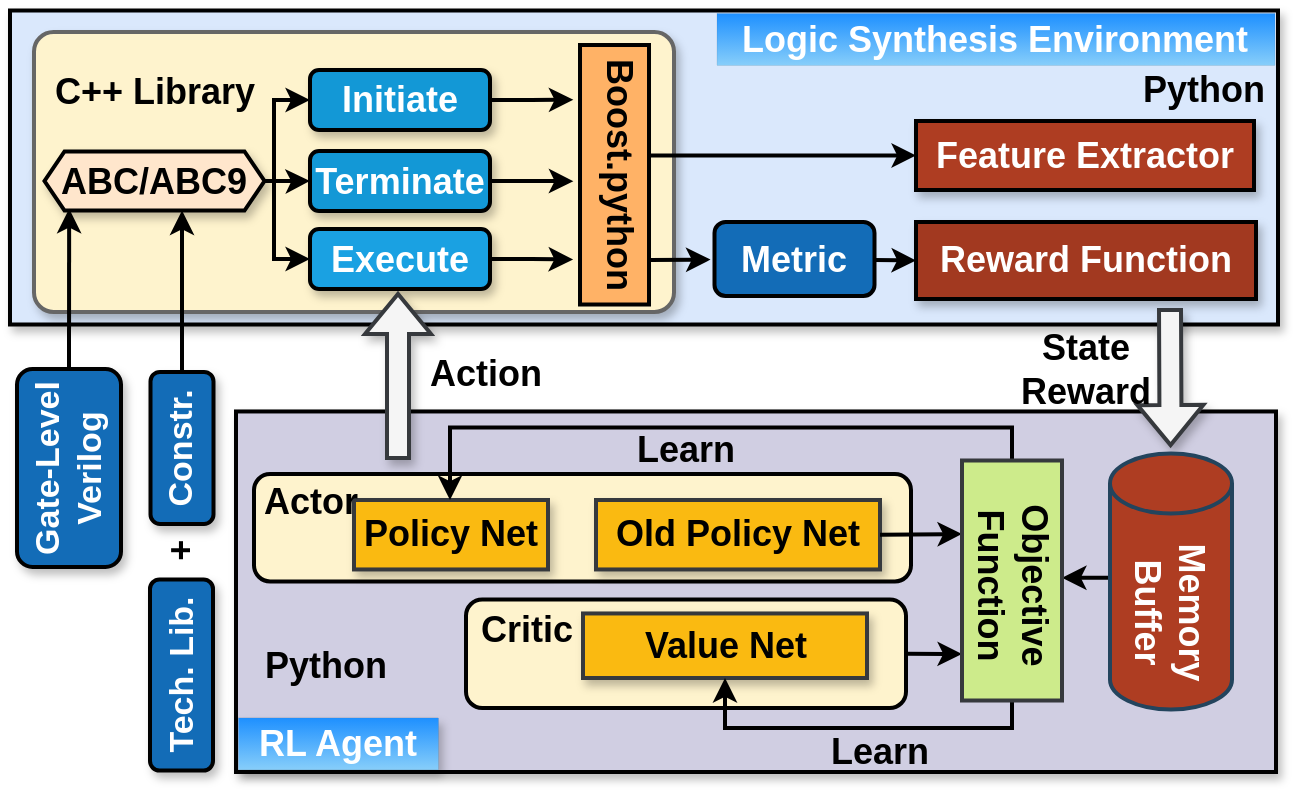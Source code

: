 <mxfile version="26.0.2">
  <diagram name="第 1 页" id="y6g35xjj4APtBhoC3D7p">
    <mxGraphModel dx="909" dy="500" grid="1" gridSize="10" guides="1" tooltips="1" connect="1" arrows="1" fold="1" page="1" pageScale="1" pageWidth="655" pageHeight="420" math="0" shadow="0">
      <root>
        <mxCell id="0" />
        <mxCell id="1" parent="0" />
        <mxCell id="uOctNLvVrp7-WB9e10jX-1" value="&lt;font color=&quot;#ffffff&quot;&gt;&lt;b style=&quot;font-size: 17px;&quot;&gt;&lt;font style=&quot;font-size: 17px;&quot;&gt;Gate-&lt;/font&gt;&lt;/b&gt;&lt;b style=&quot;font-size: 17px; background-color: initial;&quot;&gt;Level&lt;/b&gt;&lt;/font&gt;&lt;div style=&quot;font-size: 17px;&quot;&gt;&lt;div&gt;&lt;b&gt;&lt;font color=&quot;#ffffff&quot; style=&quot;font-size: 17px;&quot;&gt;Verilog&lt;/font&gt;&lt;/b&gt;&lt;/div&gt;&lt;/div&gt;" style="rounded=1;whiteSpace=wrap;html=1;fillColor=#136cb7;strokeColor=#000000;strokeWidth=2;shadow=1;rotation=-90;" parent="1" vertex="1">
          <mxGeometry x="-8" y="210" width="99" height="52" as="geometry" />
        </mxCell>
        <mxCell id="uOctNLvVrp7-WB9e10jX-2" value="" style="rounded=0;whiteSpace=wrap;html=1;fillColor=#dae8fc;strokeColor=#000000;strokeWidth=2;shadow=1;" parent="1" vertex="1">
          <mxGeometry x="12" y="7.25" width="634" height="157" as="geometry" />
        </mxCell>
        <mxCell id="uOctNLvVrp7-WB9e10jX-3" value="&lt;b style=&quot;&quot;&gt;&lt;font color=&quot;#ffffff&quot; style=&quot;font-size: 18px;&quot;&gt;Feature Extractor&lt;/font&gt;&lt;/b&gt;" style="rounded=0;whiteSpace=wrap;html=1;fillColor=#ae3d22;strokeColor=#000000;strokeWidth=2;shadow=1;" parent="1" vertex="1">
          <mxGeometry x="465" y="62.5" width="169" height="34.5" as="geometry" />
        </mxCell>
        <mxCell id="mRqJrL3Eu6v0HynvB5B--16" style="rounded=0;orthogonalLoop=1;jettySize=auto;html=1;entryX=0;entryY=0.5;entryDx=0;entryDy=0;strokeWidth=2;" parent="1" source="uOctNLvVrp7-WB9e10jX-5" target="uOctNLvVrp7-WB9e10jX-6" edge="1">
          <mxGeometry relative="1" as="geometry" />
        </mxCell>
        <mxCell id="uOctNLvVrp7-WB9e10jX-5" value="&lt;font color=&quot;#ffffff&quot; size=&quot;1&quot; style=&quot;&quot;&gt;&lt;b style=&quot;font-size: 18px;&quot;&gt;Metric&lt;/b&gt;&lt;/font&gt;" style="rounded=1;whiteSpace=wrap;html=1;fillColor=#136cb7;strokeColor=#000000;strokeWidth=2;" parent="1" vertex="1">
          <mxGeometry x="364.25" y="113" width="80" height="37" as="geometry" />
        </mxCell>
        <mxCell id="uOctNLvVrp7-WB9e10jX-6" value="&lt;b style=&quot;&quot;&gt;&lt;font color=&quot;#ffffff&quot; style=&quot;font-size: 18px;&quot;&gt;Reward Function&lt;/font&gt;&lt;/b&gt;" style="rounded=0;whiteSpace=wrap;html=1;fillColor=#A23920;strokeColor=#000000;strokeWidth=2;shadow=1;" parent="1" vertex="1">
          <mxGeometry x="465" y="113" width="170" height="38.5" as="geometry" />
        </mxCell>
        <mxCell id="uOctNLvVrp7-WB9e10jX-21" value="" style="rounded=0;whiteSpace=wrap;html=1;fillColor=#d0cee2;strokeColor=#000000;strokeWidth=2;shadow=1;" parent="1" vertex="1">
          <mxGeometry x="125" y="207.73" width="520" height="180.27" as="geometry" />
        </mxCell>
        <mxCell id="uOctNLvVrp7-WB9e10jX-23" value="&lt;font color=&quot;#ffffff&quot; size=&quot;1&quot; style=&quot;&quot;&gt;&lt;b style=&quot;font-size: 18px;&quot;&gt;RL Agent&lt;/b&gt;&lt;/font&gt;" style="text;html=1;align=center;verticalAlign=middle;whiteSpace=wrap;rounded=0;fillColor=#1E90FF;strokeColor=#36393d;strokeWidth=0;shadow=1;gradientColor=#87CEFA;" parent="1" vertex="1">
          <mxGeometry x="126" y="360.73" width="100" height="26" as="geometry" />
        </mxCell>
        <mxCell id="uOctNLvVrp7-WB9e10jX-24" value="" style="rounded=1;whiteSpace=wrap;html=1;strokeWidth=2;fillColor=#fef3cd;" parent="1" vertex="1">
          <mxGeometry x="134" y="239" width="328.5" height="53.73" as="geometry" />
        </mxCell>
        <mxCell id="uOctNLvVrp7-WB9e10jX-27" value="&lt;b style=&quot;&quot;&gt;&lt;font style=&quot;font-size: 18px;&quot;&gt;Policy Net&lt;/font&gt;&lt;/b&gt;" style="rounded=0;whiteSpace=wrap;html=1;fillColor=#faba11;strokeColor=#36393d;strokeWidth=2;shadow=1;" parent="1" vertex="1">
          <mxGeometry x="184" y="252" width="97" height="34.73" as="geometry" />
        </mxCell>
        <mxCell id="uOctNLvVrp7-WB9e10jX-28" value="&lt;b style=&quot;&quot;&gt;&lt;font style=&quot;font-size: 18px;&quot;&gt;Old Policy Net&lt;/font&gt;&lt;/b&gt;" style="rounded=0;whiteSpace=wrap;html=1;fillColor=#faba11;strokeColor=#36393d;strokeWidth=2;shadow=1;" parent="1" vertex="1">
          <mxGeometry x="305" y="252" width="142" height="34.73" as="geometry" />
        </mxCell>
        <mxCell id="uOctNLvVrp7-WB9e10jX-30" value="" style="rounded=1;whiteSpace=wrap;html=1;strokeWidth=2;fillColor=#fef3cd;" parent="1" vertex="1">
          <mxGeometry x="240" y="301.73" width="220" height="54.27" as="geometry" />
        </mxCell>
        <mxCell id="uOctNLvVrp7-WB9e10jX-31" value="&lt;b style=&quot;&quot;&gt;&lt;font style=&quot;font-size: 18px;&quot;&gt;Value Net&lt;/font&gt;&lt;/b&gt;" style="rounded=0;whiteSpace=wrap;html=1;fillColor=#faba11;strokeColor=#36393d;strokeWidth=2;shadow=1;" parent="1" vertex="1">
          <mxGeometry x="298.5" y="308.73" width="142" height="32.27" as="geometry" />
        </mxCell>
        <mxCell id="uOctNLvVrp7-WB9e10jX-33" value="&lt;span style=&quot;font-size: 18px;&quot;&gt;&lt;b&gt;Actor&lt;/b&gt;&lt;/span&gt;" style="text;html=1;align=center;verticalAlign=middle;whiteSpace=wrap;rounded=0;" parent="1" vertex="1">
          <mxGeometry x="122" y="237.73" width="81" height="30" as="geometry" />
        </mxCell>
        <mxCell id="uOctNLvVrp7-WB9e10jX-34" value="&lt;span style=&quot;font-size: 18px;&quot;&gt;&lt;b&gt;Critic&lt;/b&gt;&lt;/span&gt;" style="text;html=1;align=center;verticalAlign=middle;whiteSpace=wrap;rounded=0;" parent="1" vertex="1">
          <mxGeometry x="230" y="301.73" width="81" height="30" as="geometry" />
        </mxCell>
        <mxCell id="uOctNLvVrp7-WB9e10jX-35" value="" style="endArrow=classic;html=1;rounded=0;strokeWidth=2;exitX=1;exitY=0.5;exitDx=0;exitDy=0;" parent="1" source="uOctNLvVrp7-WB9e10jX-28" edge="1">
          <mxGeometry width="50" height="50" relative="1" as="geometry">
            <mxPoint x="412" y="256.73" as="sourcePoint" />
            <mxPoint x="488" y="269" as="targetPoint" />
          </mxGeometry>
        </mxCell>
        <mxCell id="uOctNLvVrp7-WB9e10jX-36" value="" style="endArrow=classic;html=1;rounded=0;strokeWidth=2;exitX=1;exitY=0.5;exitDx=0;exitDy=0;" parent="1" source="uOctNLvVrp7-WB9e10jX-30" edge="1">
          <mxGeometry width="50" height="50" relative="1" as="geometry">
            <mxPoint x="451.3" y="352.73" as="sourcePoint" />
            <mxPoint x="488" y="329" as="targetPoint" />
          </mxGeometry>
        </mxCell>
        <mxCell id="uOctNLvVrp7-WB9e10jX-37" value="" style="endArrow=classic;html=1;rounded=0;strokeWidth=2;edgeStyle=orthogonalEdgeStyle;" parent="1" target="uOctNLvVrp7-WB9e10jX-27" edge="1">
          <mxGeometry width="50" height="50" relative="1" as="geometry">
            <mxPoint x="513" y="235.73" as="sourcePoint" />
            <mxPoint x="478.5" y="184.73" as="targetPoint" />
            <Array as="points">
              <mxPoint x="513" y="215.73" />
              <mxPoint x="232" y="215.73" />
            </Array>
          </mxGeometry>
        </mxCell>
        <mxCell id="uOctNLvVrp7-WB9e10jX-38" value="" style="endArrow=classic;html=1;rounded=0;strokeWidth=2;edgeStyle=orthogonalEdgeStyle;entryX=0.5;entryY=1;entryDx=0;entryDy=0;" parent="1" target="uOctNLvVrp7-WB9e10jX-31" edge="1">
          <mxGeometry width="50" height="50" relative="1" as="geometry">
            <mxPoint x="513" y="345.73" as="sourcePoint" />
            <mxPoint x="149.5" y="156.73" as="targetPoint" />
            <Array as="points">
              <mxPoint x="513" y="366" />
              <mxPoint x="370" y="366" />
            </Array>
          </mxGeometry>
        </mxCell>
        <mxCell id="uOctNLvVrp7-WB9e10jX-39" value="" style="endArrow=classic;html=1;rounded=0;strokeWidth=2;entryX=-0.004;entryY=0.225;entryDx=0;entryDy=0;entryPerimeter=0;" parent="1" edge="1">
          <mxGeometry width="50" height="50" relative="1" as="geometry">
            <mxPoint x="583" y="290.87" as="sourcePoint" />
            <mxPoint x="538" y="290.87" as="targetPoint" />
          </mxGeometry>
        </mxCell>
        <mxCell id="mRqJrL3Eu6v0HynvB5B--1" value="" style="rounded=1;whiteSpace=wrap;html=1;fillColor=#fef3cd;fontColor=#333333;strokeColor=#666666;strokeWidth=2;shadow=1;arcSize=7;" parent="1" vertex="1">
          <mxGeometry x="24" y="18" width="320" height="140" as="geometry" />
        </mxCell>
        <mxCell id="Z6-IWBhORdnSb49iaQ7a-1" value="&lt;font color=&quot;#ffffff&quot;&gt;&lt;b style=&quot;font-size: 18px;&quot;&gt;Logic Synthesis&amp;nbsp;&lt;/b&gt;&lt;b style=&quot;background-color: initial; font-size: 18px;&quot;&gt;Environment&lt;/b&gt;&lt;/font&gt;" style="text;html=1;align=center;verticalAlign=middle;whiteSpace=wrap;rounded=0;fillColor=#1E90FF;strokeColor=#36393d;strokeWidth=0;shadow=0;gradientColor=#87CEFA;" parent="1" vertex="1">
          <mxGeometry x="365.25" y="8.5" width="279" height="26" as="geometry" />
        </mxCell>
        <mxCell id="mRqJrL3Eu6v0HynvB5B--13" style="edgeStyle=orthogonalEdgeStyle;rounded=0;orthogonalLoop=1;jettySize=auto;html=1;entryX=0;entryY=0.5;entryDx=0;entryDy=0;strokeWidth=2;" parent="1" source="uOctNLvVrp7-WB9e10jX-4" target="mRqJrL3Eu6v0HynvB5B--8" edge="1">
          <mxGeometry relative="1" as="geometry" />
        </mxCell>
        <mxCell id="mRqJrL3Eu6v0HynvB5B--14" style="edgeStyle=orthogonalEdgeStyle;rounded=0;orthogonalLoop=1;jettySize=auto;html=1;entryX=0;entryY=0.5;entryDx=0;entryDy=0;strokeWidth=2;" parent="1" source="uOctNLvVrp7-WB9e10jX-4" target="mRqJrL3Eu6v0HynvB5B--11" edge="1">
          <mxGeometry relative="1" as="geometry">
            <Array as="points">
              <mxPoint x="144" y="93" />
              <mxPoint x="144" y="132" />
            </Array>
          </mxGeometry>
        </mxCell>
        <mxCell id="uOctNLvVrp7-WB9e10jX-4" value="&lt;span style=&quot;font-size: 18px;&quot;&gt;&lt;b&gt;ABC/ABC9&lt;/b&gt;&lt;/span&gt;" style="shape=hexagon;perimeter=hexagonPerimeter2;whiteSpace=wrap;html=1;fixedSize=1;fillColor=#ffe6cc;strokeColor=#000000;strokeWidth=2;shadow=1;rounded=0;size=10;" parent="1" vertex="1">
          <mxGeometry x="29.25" y="77.75" width="110" height="29.5" as="geometry" />
        </mxCell>
        <mxCell id="mRqJrL3Eu6v0HynvB5B--2" value="&lt;font style=&quot;font-size: 18px;&quot;&gt;&lt;b&gt;C++ Library&lt;/b&gt;&lt;/font&gt;" style="text;html=1;align=center;verticalAlign=middle;whiteSpace=wrap;rounded=0;" parent="1" vertex="1">
          <mxGeometry x="31.5" y="32.5" width="105" height="30" as="geometry" />
        </mxCell>
        <mxCell id="mRqJrL3Eu6v0HynvB5B--3" value="&lt;font style=&quot;font-size: 18px;&quot;&gt;&lt;b&gt;Python&lt;/b&gt;&lt;/font&gt;" style="text;html=1;align=center;verticalAlign=middle;whiteSpace=wrap;rounded=0;" parent="1" vertex="1">
          <mxGeometry x="579" y="32.25" width="60" height="30" as="geometry" />
        </mxCell>
        <mxCell id="mRqJrL3Eu6v0HynvB5B--12" style="edgeStyle=orthogonalEdgeStyle;rounded=0;orthogonalLoop=1;jettySize=auto;html=1;entryX=1;entryY=0.5;entryDx=0;entryDy=0;startArrow=classic;startFill=1;endArrow=none;endFill=0;strokeWidth=2;" parent="1" source="mRqJrL3Eu6v0HynvB5B--7" target="uOctNLvVrp7-WB9e10jX-4" edge="1">
          <mxGeometry relative="1" as="geometry">
            <Array as="points">
              <mxPoint x="144" y="52" />
              <mxPoint x="144" y="93" />
            </Array>
          </mxGeometry>
        </mxCell>
        <mxCell id="mRqJrL3Eu6v0HynvB5B--7" value="&lt;b style=&quot;font-size: 18px;&quot;&gt;Initiate&lt;/b&gt;" style="rounded=1;whiteSpace=wrap;html=1;fillColor=#1398d6;strokeColor=#000000;strokeWidth=2;shadow=1;fontColor=#ffffff;" parent="1" vertex="1">
          <mxGeometry x="162" y="37" width="90" height="30" as="geometry" />
        </mxCell>
        <mxCell id="mRqJrL3Eu6v0HynvB5B--8" value="&lt;b style=&quot;font-size: 18px;&quot;&gt;Terminate&lt;/b&gt;" style="rounded=1;whiteSpace=wrap;html=1;fillColor=#1398d6;strokeColor=#000000;strokeWidth=2;shadow=1;fontColor=#ffffff;" parent="1" vertex="1">
          <mxGeometry x="162" y="77.5" width="90" height="30" as="geometry" />
        </mxCell>
        <mxCell id="mRqJrL3Eu6v0HynvB5B--11" value="&lt;b style=&quot;font-size: 18px;&quot;&gt;Execute&lt;/b&gt;" style="rounded=1;whiteSpace=wrap;html=1;fillColor=#1aa1e2;strokeColor=#000000;strokeWidth=2;shadow=1;fontColor=#ffffff;" parent="1" vertex="1">
          <mxGeometry x="162" y="116.5" width="90" height="30" as="geometry" />
        </mxCell>
        <mxCell id="mRqJrL3Eu6v0HynvB5B--17" style="rounded=0;orthogonalLoop=1;jettySize=auto;html=1;endArrow=none;endFill=0;startArrow=classic;startFill=1;strokeWidth=2;" parent="1" edge="1">
          <mxGeometry relative="1" as="geometry">
            <mxPoint x="362.25" y="131.785" as="sourcePoint" />
            <mxPoint x="332" y="132" as="targetPoint" />
          </mxGeometry>
        </mxCell>
        <mxCell id="mRqJrL3Eu6v0HynvB5B--18" style="rounded=0;orthogonalLoop=1;jettySize=auto;html=1;strokeWidth=2;startArrow=classic;startFill=1;endArrow=none;endFill=0;exitX=0;exitY=0.5;exitDx=0;exitDy=0;entryX=0.018;entryY=0.606;entryDx=0;entryDy=0;entryPerimeter=0;" parent="1" source="uOctNLvVrp7-WB9e10jX-3" target="mRqJrL3Eu6v0HynvB5B--5" edge="1">
          <mxGeometry relative="1" as="geometry">
            <mxPoint x="414" y="77.5" as="sourcePoint" />
            <mxPoint x="334" y="77.5" as="targetPoint" />
          </mxGeometry>
        </mxCell>
        <mxCell id="mRqJrL3Eu6v0HynvB5B--20" style="edgeStyle=orthogonalEdgeStyle;rounded=0;orthogonalLoop=1;jettySize=auto;html=1;entryX=-0.008;entryY=0.281;entryDx=0;entryDy=0;entryPerimeter=0;strokeWidth=2;" parent="1" source="mRqJrL3Eu6v0HynvB5B--7" edge="1">
          <mxGeometry relative="1" as="geometry">
            <mxPoint x="293.68" y="51.84" as="targetPoint" />
          </mxGeometry>
        </mxCell>
        <mxCell id="mRqJrL3Eu6v0HynvB5B--21" style="edgeStyle=orthogonalEdgeStyle;rounded=0;orthogonalLoop=1;jettySize=auto;html=1;entryX=-0.008;entryY=0.572;entryDx=0;entryDy=0;entryPerimeter=0;strokeWidth=2;" parent="1" source="mRqJrL3Eu6v0HynvB5B--8" edge="1">
          <mxGeometry relative="1" as="geometry">
            <mxPoint x="293.68" y="92.58" as="targetPoint" />
          </mxGeometry>
        </mxCell>
        <mxCell id="mRqJrL3Eu6v0HynvB5B--22" style="edgeStyle=orthogonalEdgeStyle;rounded=0;orthogonalLoop=1;jettySize=auto;html=1;entryX=-0.011;entryY=0.852;entryDx=0;entryDy=0;entryPerimeter=0;strokeWidth=2;" parent="1" source="mRqJrL3Eu6v0HynvB5B--11" edge="1">
          <mxGeometry relative="1" as="geometry">
            <mxPoint x="293.56" y="131.78" as="targetPoint" />
          </mxGeometry>
        </mxCell>
        <mxCell id="mRqJrL3Eu6v0HynvB5B--23" value="&lt;font style=&quot;font-size: 18px;&quot;&gt;&lt;b&gt;Python&lt;/b&gt;&lt;/font&gt;" style="text;html=1;align=center;verticalAlign=middle;whiteSpace=wrap;rounded=0;" parent="1" vertex="1">
          <mxGeometry x="140" y="320.23" width="60" height="30" as="geometry" />
        </mxCell>
        <mxCell id="uOctNLvVrp7-WB9e10jX-20" value="" style="shape=flexArrow;endArrow=classic;html=1;rounded=0;strokeWidth=2;fillColor=#F5F5F5;strokeColor=#36393d;shadow=1;" parent="1" edge="1">
          <mxGeometry width="50" height="50" relative="1" as="geometry">
            <mxPoint x="206" y="232" as="sourcePoint" />
            <mxPoint x="206" y="148" as="targetPoint" />
          </mxGeometry>
        </mxCell>
        <mxCell id="PPSa7iiMIstqjjVd7r5D-7" value="" style="rounded=0;whiteSpace=wrap;html=1;fillColor=#FFB266;strokeColor=#000000;strokeWidth=2;rotation=90;" parent="1" vertex="1">
          <mxGeometry x="249.38" y="72.13" width="129.75" height="34.5" as="geometry" />
        </mxCell>
        <mxCell id="mRqJrL3Eu6v0HynvB5B--5" value="&lt;b style=&quot;font-size: 18px;&quot;&gt;Boost.python&lt;/b&gt;" style="text;html=1;align=center;verticalAlign=middle;whiteSpace=wrap;rounded=0;direction=south;rotation=90;" parent="1" vertex="1">
          <mxGeometry x="271" y="77" width="92" height="25" as="geometry" />
        </mxCell>
        <mxCell id="PPSa7iiMIstqjjVd7r5D-18" value="&lt;font color=&quot;#ffffff&quot;&gt;&lt;span style=&quot;font-size: 17px;&quot;&gt;&lt;b&gt;Tech. Lib.&lt;/b&gt;&lt;/span&gt;&lt;/font&gt;" style="rounded=1;whiteSpace=wrap;html=1;fillColor=#136cb7;strokeColor=#000000;strokeWidth=2;shadow=1;rotation=-90;" parent="1" vertex="1">
          <mxGeometry x="50" y="323.75" width="95.5" height="31.5" as="geometry" />
        </mxCell>
        <mxCell id="U8O_AbmF_lkEtaVU8-Hk-19" style="edgeStyle=orthogonalEdgeStyle;rounded=0;orthogonalLoop=1;jettySize=auto;html=1;entryX=0.625;entryY=1;entryDx=0;entryDy=0;strokeWidth=2;" edge="1" parent="1" source="PPSa7iiMIstqjjVd7r5D-22" target="uOctNLvVrp7-WB9e10jX-4">
          <mxGeometry relative="1" as="geometry" />
        </mxCell>
        <mxCell id="PPSa7iiMIstqjjVd7r5D-22" value="&lt;font color=&quot;#ffffff&quot;&gt;&lt;span style=&quot;font-size: 17px;&quot;&gt;&lt;b&gt;Constr.&lt;/b&gt;&lt;/span&gt;&lt;/font&gt;" style="rounded=1;whiteSpace=wrap;html=1;fillColor=#136cb7;strokeColor=#000000;strokeWidth=2;shadow=1;rotation=-90;" parent="1" vertex="1">
          <mxGeometry x="60" y="210.2" width="76" height="31.5" as="geometry" />
        </mxCell>
        <mxCell id="PPSa7iiMIstqjjVd7r5D-25" value="" style="shape=flexArrow;endArrow=none;html=1;rounded=0;strokeWidth=2;fillColor=#F5F5F5;strokeColor=#36393d;shadow=1;startArrow=block;endFill=0;" parent="1" edge="1">
          <mxGeometry width="50" height="50" relative="1" as="geometry">
            <mxPoint x="592.3" y="225.5" as="sourcePoint" />
            <mxPoint x="592" y="156" as="targetPoint" />
          </mxGeometry>
        </mxCell>
        <mxCell id="PPSa7iiMIstqjjVd7r5D-29" value="" style="group" parent="1" vertex="1" connectable="0">
          <mxGeometry x="562" y="233.73" width="61" height="128.03" as="geometry" />
        </mxCell>
        <mxCell id="uOctNLvVrp7-WB9e10jX-32" value="" style="shape=cylinder3;whiteSpace=wrap;html=1;boundedLbl=1;backgroundOutline=1;size=15;fillColor=#ae3d22;strokeColor=#23445d;strokeWidth=2;" parent="PPSa7iiMIstqjjVd7r5D-29" vertex="1">
          <mxGeometry y="-5" width="61" height="128.03" as="geometry" />
        </mxCell>
        <mxCell id="PPSa7iiMIstqjjVd7r5D-27" value="&lt;font style=&quot;font-size: 18px;&quot; color=&quot;#ffffff&quot;&gt;&lt;b&gt;Memory&lt;/b&gt;&lt;/font&gt;&lt;div style=&quot;font-size: 18px;&quot;&gt;&lt;font color=&quot;#ffffff&quot;&gt;&lt;b&gt;Buffer&lt;/b&gt;&lt;/font&gt;&lt;/div&gt;" style="text;html=1;align=center;verticalAlign=middle;whiteSpace=wrap;rounded=0;direction=south;rotation=90;" parent="PPSa7iiMIstqjjVd7r5D-29" vertex="1">
          <mxGeometry x="-10.31" y="62.629" width="79.901" height="23.022" as="geometry" />
        </mxCell>
        <mxCell id="PPSa7iiMIstqjjVd7r5D-31" value="" style="group;fillColor=#cdeb8b;strokeColor=#36393d;container=0;strokeWidth=2;" parent="1" vertex="1" connectable="0">
          <mxGeometry x="488" y="232.25" width="50" height="120" as="geometry" />
        </mxCell>
        <mxCell id="PPSa7iiMIstqjjVd7r5D-26" value="&lt;font style=&quot;font-size: 18px;&quot;&gt;&lt;b&gt;Objective&lt;/b&gt;&lt;/font&gt;&lt;div style=&quot;font-size: 18px;&quot;&gt;&lt;b&gt;Function&lt;/b&gt;&lt;/div&gt;" style="text;html=1;align=center;verticalAlign=middle;whiteSpace=wrap;rounded=0;direction=south;rotation=90;" parent="1" vertex="1">
          <mxGeometry x="466.5" y="281.71" width="93" height="25" as="geometry" />
        </mxCell>
        <mxCell id="PPSa7iiMIstqjjVd7r5D-33" style="rounded=0;orthogonalLoop=1;jettySize=auto;html=1;entryX=0.112;entryY=0.971;entryDx=0;entryDy=0;strokeWidth=2;exitX=1;exitY=0.5;exitDx=0;exitDy=0;entryPerimeter=0;" parent="1" source="uOctNLvVrp7-WB9e10jX-1" target="uOctNLvVrp7-WB9e10jX-4" edge="1">
          <mxGeometry relative="1" as="geometry">
            <mxPoint x="54.96" y="261.25" as="targetPoint" />
          </mxGeometry>
        </mxCell>
        <mxCell id="U8O_AbmF_lkEtaVU8-Hk-4" value="&lt;font style=&quot;font-size: 18px;&quot;&gt;&lt;b&gt;Action&lt;/b&gt;&lt;/font&gt;" style="text;html=1;align=center;verticalAlign=middle;whiteSpace=wrap;rounded=0;" vertex="1" parent="1">
          <mxGeometry x="220" y="174.25" width="60" height="30" as="geometry" />
        </mxCell>
        <mxCell id="U8O_AbmF_lkEtaVU8-Hk-5" value="&lt;font style=&quot;font-size: 18px;&quot;&gt;&lt;b&gt;State&lt;/b&gt;&lt;/font&gt;&lt;div&gt;&lt;font style=&quot;font-size: 18px;&quot;&gt;&lt;b&gt;Reward&lt;/b&gt;&lt;/font&gt;&lt;/div&gt;" style="text;html=1;align=center;verticalAlign=middle;whiteSpace=wrap;rounded=0;" vertex="1" parent="1">
          <mxGeometry x="520" y="172.25" width="60" height="30" as="geometry" />
        </mxCell>
        <mxCell id="U8O_AbmF_lkEtaVU8-Hk-20" value="&lt;font style=&quot;font-size: 18px;&quot;&gt;&lt;b&gt;+&lt;/b&gt;&lt;/font&gt;" style="text;html=1;align=center;verticalAlign=middle;whiteSpace=wrap;rounded=0;rotation=-90;" vertex="1" parent="1">
          <mxGeometry x="87.75" y="270" width="20" height="14.73" as="geometry" />
        </mxCell>
        <mxCell id="U8O_AbmF_lkEtaVU8-Hk-21" value="&lt;font style=&quot;font-size: 18px;&quot;&gt;&lt;b&gt;Learn&lt;/b&gt;&lt;/font&gt;" style="text;html=1;align=center;verticalAlign=middle;whiteSpace=wrap;rounded=0;" vertex="1" parent="1">
          <mxGeometry x="320" y="212" width="60" height="30" as="geometry" />
        </mxCell>
        <mxCell id="U8O_AbmF_lkEtaVU8-Hk-22" value="&lt;font style=&quot;font-size: 18px;&quot;&gt;&lt;b&gt;Learn&lt;/b&gt;&lt;/font&gt;" style="text;html=1;align=center;verticalAlign=middle;whiteSpace=wrap;rounded=0;" vertex="1" parent="1">
          <mxGeometry x="417" y="362.73" width="60" height="30" as="geometry" />
        </mxCell>
      </root>
    </mxGraphModel>
  </diagram>
</mxfile>
